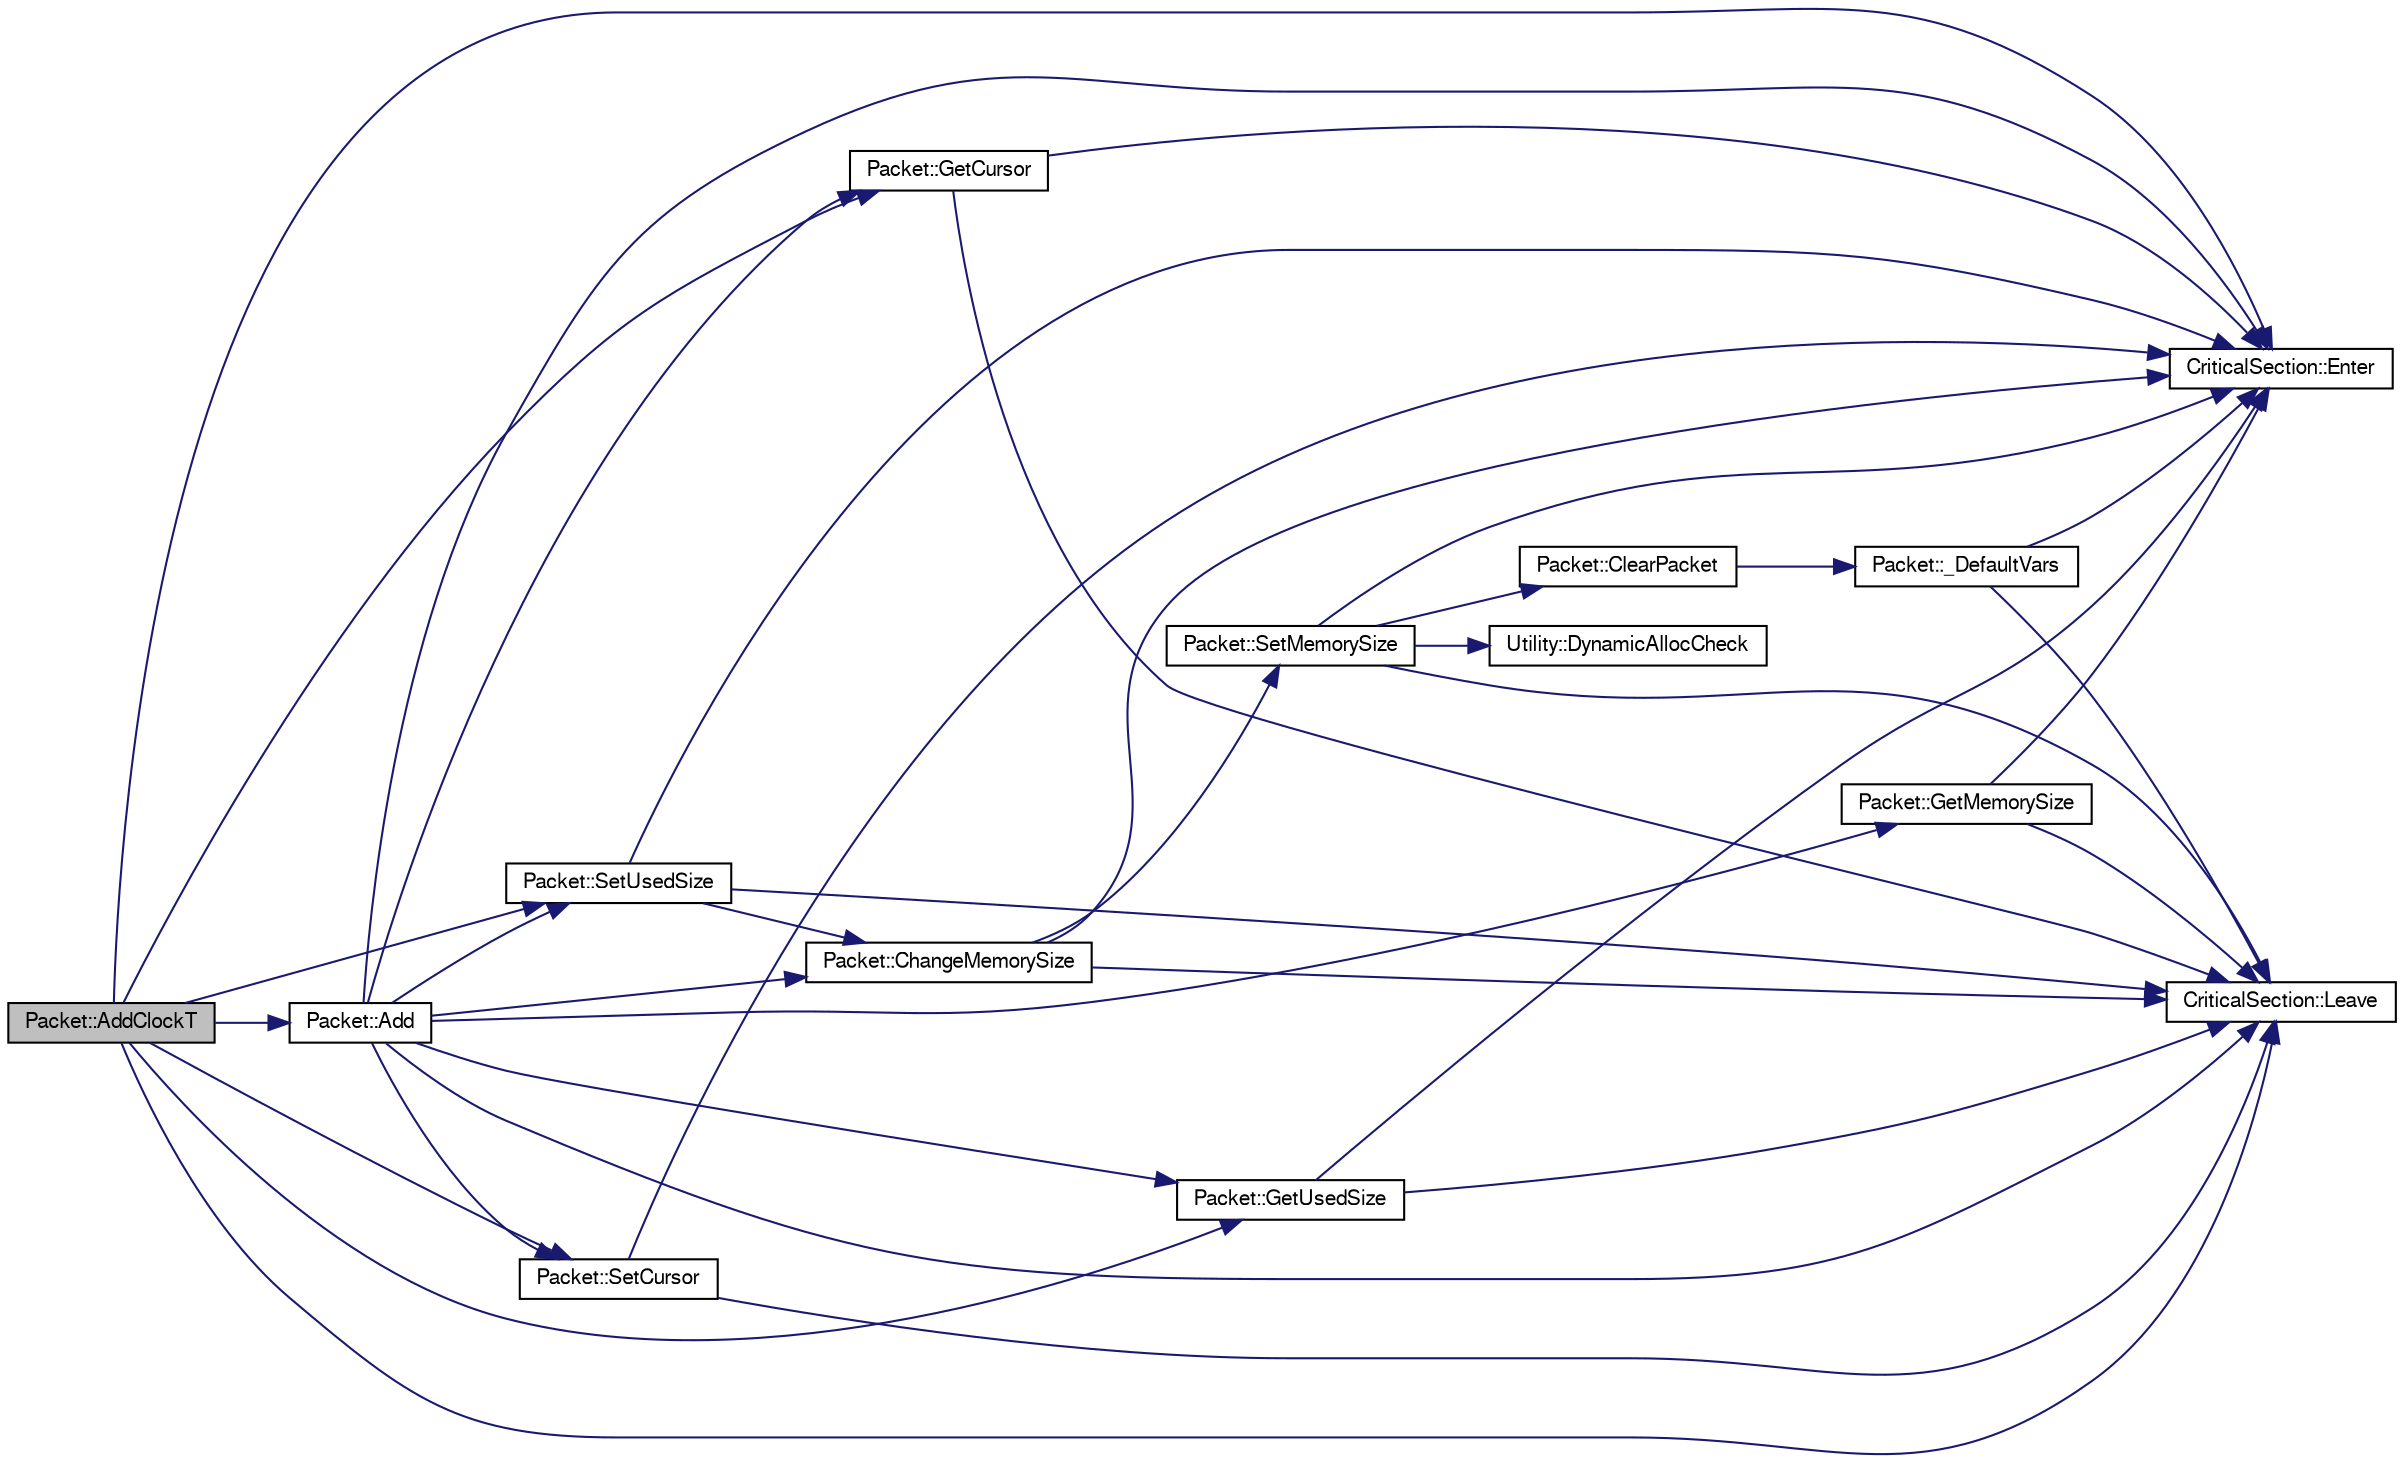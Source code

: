 digraph G
{
  edge [fontname="FreeSans",fontsize="10",labelfontname="FreeSans",labelfontsize="10"];
  node [fontname="FreeSans",fontsize="10",shape=record];
  rankdir=LR;
  Node1 [label="Packet::AddClockT",height=0.2,width=0.4,color="black", fillcolor="grey75", style="filled" fontcolor="black"];
  Node1 -> Node2 [color="midnightblue",fontsize="10",style="solid"];
  Node2 [label="Packet::Add",height=0.2,width=0.4,color="black", fillcolor="white", style="filled",URL="$class_packet.html#accba1853790bff371625b8ab7c262e8e"];
  Node2 -> Node3 [color="midnightblue",fontsize="10",style="solid"];
  Node3 [label="Packet::ChangeMemorySize",height=0.2,width=0.4,color="black", fillcolor="white", style="filled",URL="$class_packet.html#a131e4c72000a7bad642b00e81d07dfb1"];
  Node3 -> Node4 [color="midnightblue",fontsize="10",style="solid"];
  Node4 [label="CriticalSection::Enter",height=0.2,width=0.4,color="black", fillcolor="white", style="filled",URL="$class_critical_section.html#a509be5342b2f07ae06e1af5d9e08b871"];
  Node3 -> Node5 [color="midnightblue",fontsize="10",style="solid"];
  Node5 [label="CriticalSection::Leave",height=0.2,width=0.4,color="black", fillcolor="white", style="filled",URL="$class_critical_section.html#a6fa0931385f066492f31fc98e3fca657"];
  Node3 -> Node6 [color="midnightblue",fontsize="10",style="solid"];
  Node6 [label="Packet::SetMemorySize",height=0.2,width=0.4,color="black", fillcolor="white", style="filled",URL="$class_packet.html#a6a59836dfc9a2cbbc247264e223eee1a"];
  Node6 -> Node7 [color="midnightblue",fontsize="10",style="solid"];
  Node7 [label="Packet::ClearPacket",height=0.2,width=0.4,color="black", fillcolor="white", style="filled",URL="$class_packet.html#a3752c0fb6d3de548e56583af6b7d5dbe"];
  Node7 -> Node8 [color="midnightblue",fontsize="10",style="solid"];
  Node8 [label="Packet::_DefaultVars",height=0.2,width=0.4,color="black", fillcolor="white", style="filled",URL="$class_packet.html#abc3d3ae32845a645edbe4bcd8fa3bc5f"];
  Node8 -> Node4 [color="midnightblue",fontsize="10",style="solid"];
  Node8 -> Node5 [color="midnightblue",fontsize="10",style="solid"];
  Node6 -> Node9 [color="midnightblue",fontsize="10",style="solid"];
  Node9 [label="Utility::DynamicAllocCheck",height=0.2,width=0.4,color="black", fillcolor="white", style="filled",URL="$class_utility.html#ae9b88a37dc2e95519c938e673dd3de2c"];
  Node6 -> Node4 [color="midnightblue",fontsize="10",style="solid"];
  Node6 -> Node5 [color="midnightblue",fontsize="10",style="solid"];
  Node2 -> Node4 [color="midnightblue",fontsize="10",style="solid"];
  Node2 -> Node10 [color="midnightblue",fontsize="10",style="solid"];
  Node10 [label="Packet::GetCursor",height=0.2,width=0.4,color="black", fillcolor="white", style="filled",URL="$class_packet.html#a4864d45925c6798a6199929a038ca7f3"];
  Node10 -> Node4 [color="midnightblue",fontsize="10",style="solid"];
  Node10 -> Node5 [color="midnightblue",fontsize="10",style="solid"];
  Node2 -> Node11 [color="midnightblue",fontsize="10",style="solid"];
  Node11 [label="Packet::GetMemorySize",height=0.2,width=0.4,color="black", fillcolor="white", style="filled",URL="$class_packet.html#a2488b5121b48f108f5acf5f85c234d8a"];
  Node11 -> Node4 [color="midnightblue",fontsize="10",style="solid"];
  Node11 -> Node5 [color="midnightblue",fontsize="10",style="solid"];
  Node2 -> Node12 [color="midnightblue",fontsize="10",style="solid"];
  Node12 [label="Packet::GetUsedSize",height=0.2,width=0.4,color="black", fillcolor="white", style="filled",URL="$class_packet.html#a443cddd3bfce9890d8ba59ffa42dbe1b"];
  Node12 -> Node4 [color="midnightblue",fontsize="10",style="solid"];
  Node12 -> Node5 [color="midnightblue",fontsize="10",style="solid"];
  Node2 -> Node5 [color="midnightblue",fontsize="10",style="solid"];
  Node2 -> Node13 [color="midnightblue",fontsize="10",style="solid"];
  Node13 [label="Packet::SetCursor",height=0.2,width=0.4,color="black", fillcolor="white", style="filled",URL="$class_packet.html#addeffecd28116c91743d6dd908d1b9c6"];
  Node13 -> Node4 [color="midnightblue",fontsize="10",style="solid"];
  Node13 -> Node5 [color="midnightblue",fontsize="10",style="solid"];
  Node2 -> Node14 [color="midnightblue",fontsize="10",style="solid"];
  Node14 [label="Packet::SetUsedSize",height=0.2,width=0.4,color="black", fillcolor="white", style="filled",URL="$class_packet.html#a37596c747b8db1b2c07c971259f5f786"];
  Node14 -> Node3 [color="midnightblue",fontsize="10",style="solid"];
  Node14 -> Node4 [color="midnightblue",fontsize="10",style="solid"];
  Node14 -> Node5 [color="midnightblue",fontsize="10",style="solid"];
  Node1 -> Node4 [color="midnightblue",fontsize="10",style="solid"];
  Node1 -> Node10 [color="midnightblue",fontsize="10",style="solid"];
  Node1 -> Node12 [color="midnightblue",fontsize="10",style="solid"];
  Node1 -> Node5 [color="midnightblue",fontsize="10",style="solid"];
  Node1 -> Node13 [color="midnightblue",fontsize="10",style="solid"];
  Node1 -> Node14 [color="midnightblue",fontsize="10",style="solid"];
}
